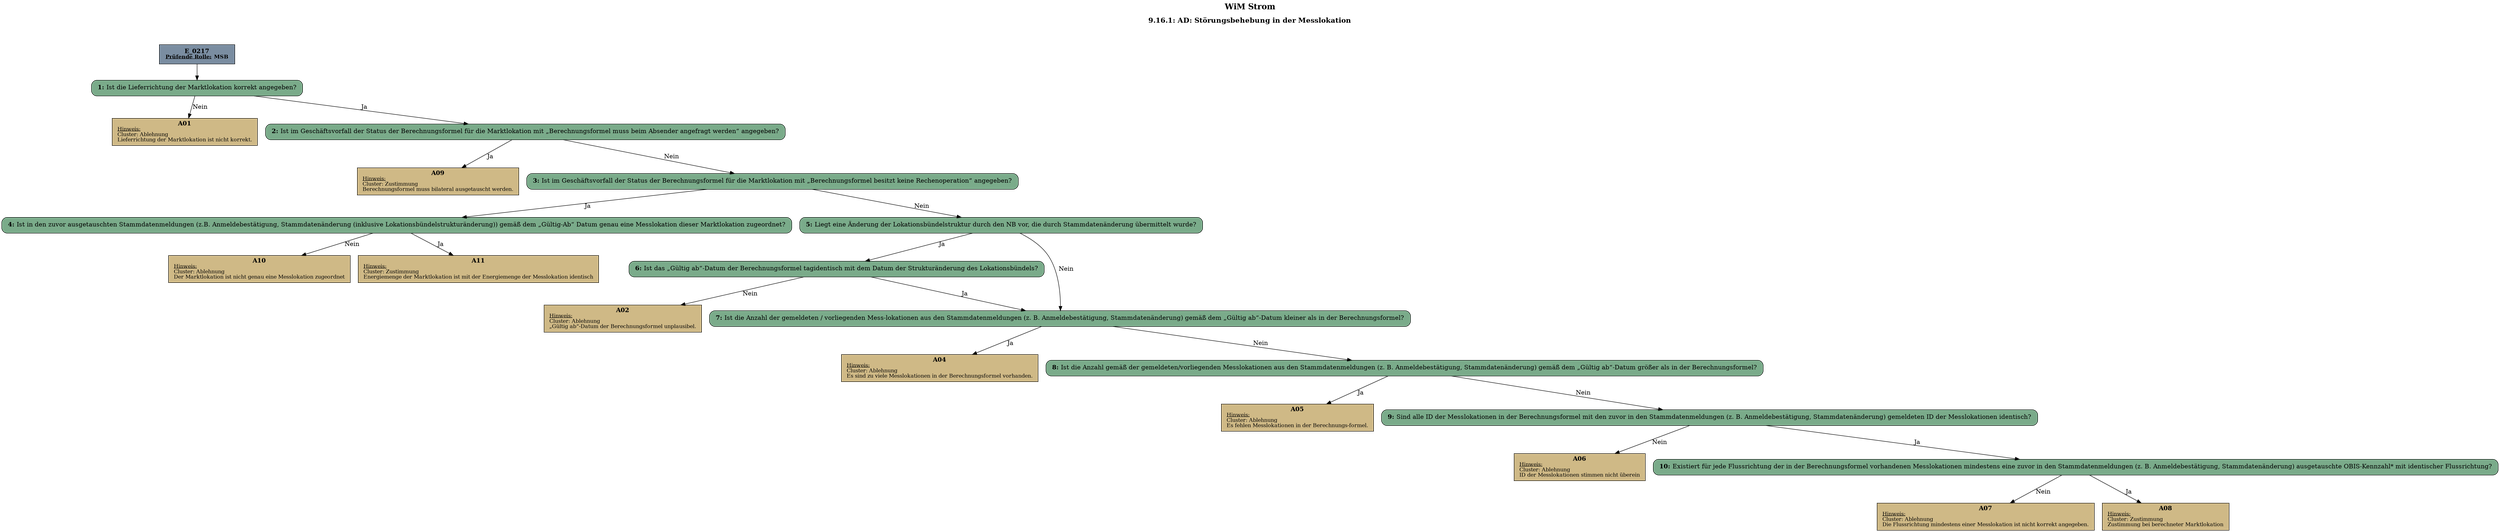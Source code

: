 digraph D {
    labelloc="t";
    label=<<B><FONT POINT-SIZE="18">WiM Strom</FONT></B><BR/><BR/><B><FONT POINT-SIZE="16">9.16.1: AD: Störungsbehebung in der Messlokation</FONT></B><BR/><BR/><BR/><BR/>>;
    "Start" [margin="0.2,0.12", shape=box, style=filled, fillcolor="#7a8da1", label=<<B>E_0217</B><BR align="center"/><FONT point-size="12"><B><U>Prüfende Rolle:</U> MSB</B></FONT><BR align="center"/>>];
    "1" [margin="0.2,0.12", shape=box, style="filled,rounded", fillcolor="#7aab8a", label=<<B>1: </B>Ist die Lieferrichtung der Marktlokation korrekt angegeben?<BR align="left"/>>];
    "A01" [margin="0.17,0.08", shape=box, style=filled, fillcolor="#cfb986", label=<<B>A01</B><BR align="center"/><FONT point-size="12"><U>Hinweis:</U><BR align="left"/>Cluster: Ablehnung<BR align="left"/>Lieferrichtung der Marktlokation ist nicht korrekt.<BR align="left"/></FONT>>];
    "2" [margin="0.2,0.12", shape=box, style="filled,rounded", fillcolor="#7aab8a", label=<<B>2: </B>Ist im Geschäftsvorfall der Status der Berechnungsformel für die Marktlokation mit „Berechnungsformel muss beim Absender angefragt werden“ angegeben?<BR align="left"/>>];
    "A09" [margin="0.17,0.08", shape=box, style=filled, fillcolor="#cfb986", label=<<B>A09</B><BR align="center"/><FONT point-size="12"><U>Hinweis:</U><BR align="left"/>Cluster: Zustimmung<BR align="left"/>Berechnungsformel muss bilateral ausgetauscht werden.<BR align="left"/></FONT>>];
    "3" [margin="0.2,0.12", shape=box, style="filled,rounded", fillcolor="#7aab8a", label=<<B>3: </B>Ist im Geschäftsvorfall der Status der Berechnungsformel für die Marktlokation mit „Berechnungsformel besitzt keine Rechenoperation“ angegeben?<BR align="left"/>>];
    "4" [margin="0.2,0.12", shape=box, style="filled,rounded", fillcolor="#7aab8a", label=<<B>4: </B>Ist in den zuvor ausgetauschten Stammdatenmeldungen (z.B. Anmeldebestätigung, Stammdatenänderung (inklusive Lokationsbündelstrukturänderung)) gemäß dem „Gültig-Ab“ Datum genau eine Messlokation dieser Marktlokation zugeordnet?<BR align="left"/>>];
    "A10" [margin="0.17,0.08", shape=box, style=filled, fillcolor="#cfb986", label=<<B>A10</B><BR align="center"/><FONT point-size="12"><U>Hinweis:</U><BR align="left"/>Cluster: Ablehnung<BR align="left"/>Der Marktlokation ist nicht genau eine Messlokation zugeordnet<BR align="left"/></FONT>>];
    "A11" [margin="0.17,0.08", shape=box, style=filled, fillcolor="#cfb986", label=<<B>A11</B><BR align="center"/><FONT point-size="12"><U>Hinweis:</U><BR align="left"/>Cluster: Zustimmung<BR align="left"/>Energiemenge der Marktlokation ist mit der Energiemenge der Messlokation identisch<BR align="left"/></FONT>>];
    "5" [margin="0.2,0.12", shape=box, style="filled,rounded", fillcolor="#7aab8a", label=<<B>5: </B>Liegt eine Änderung der Lokationsbündelstruktur durch den NB vor, die durch Stammdatenänderung übermittelt wurde?<BR align="left"/>>];
    "6" [margin="0.2,0.12", shape=box, style="filled,rounded", fillcolor="#7aab8a", label=<<B>6: </B>Ist das „Gültig ab“-Datum der Berechnungsformel tagidentisch mit dem Datum der Strukturänderung des Lokationsbündels?<BR align="left"/>>];
    "A02" [margin="0.17,0.08", shape=box, style=filled, fillcolor="#cfb986", label=<<B>A02</B><BR align="center"/><FONT point-size="12"><U>Hinweis:</U><BR align="left"/>Cluster: Ablehnung<BR align="left"/>„Gültig ab“-Datum der Berechnungsformel unplausibel.<BR align="left"/></FONT>>];
    "7" [margin="0.2,0.12", shape=box, style="filled,rounded", fillcolor="#7aab8a", label=<<B>7: </B>Ist die Anzahl der gemeldeten / vorliegenden Mess-lokationen aus den Stammdatenmeldungen (z. B. Anmeldebestätigung, Stammdatenänderung) gemäß dem „Gültig ab“-Datum kleiner als in der Berechnungsformel?<BR align="left"/>>];
    "A04" [margin="0.17,0.08", shape=box, style=filled, fillcolor="#cfb986", label=<<B>A04</B><BR align="center"/><FONT point-size="12"><U>Hinweis:</U><BR align="left"/>Cluster: Ablehnung<BR align="left"/>Es sind zu viele Messlokationen in der Berechnungsformel vorhanden.<BR align="left"/></FONT>>];
    "8" [margin="0.2,0.12", shape=box, style="filled,rounded", fillcolor="#7aab8a", label=<<B>8: </B>Ist die Anzahl gemäß der gemeldeten/vorliegenden Messlokationen aus den Stammdatenmeldungen (z. B. Anmeldebestätigung, Stammdatenänderung) gemäß dem „Gültig ab“-Datum größer als in der Berechnungsformel?<BR align="left"/>>];
    "A05" [margin="0.17,0.08", shape=box, style=filled, fillcolor="#cfb986", label=<<B>A05</B><BR align="center"/><FONT point-size="12"><U>Hinweis:</U><BR align="left"/>Cluster: Ablehnung<BR align="left"/>Es fehlen Messlokationen in der Berechnungs-formel.<BR align="left"/></FONT>>];
    "9" [margin="0.2,0.12", shape=box, style="filled,rounded", fillcolor="#7aab8a", label=<<B>9: </B>Sind alle ID der Messlokationen in der Berechnungsformel mit den zuvor in den Stammdatenmeldungen (z. B. Anmeldebestätigung, Stammdatenänderung) gemeldeten ID der Messlokationen identisch?<BR align="left"/>>];
    "A06" [margin="0.17,0.08", shape=box, style=filled, fillcolor="#cfb986", label=<<B>A06</B><BR align="center"/><FONT point-size="12"><U>Hinweis:</U><BR align="left"/>Cluster: Ablehnung<BR align="left"/>ID der Messlokationen stimmen nicht überein<BR align="left"/></FONT>>];
    "10" [margin="0.2,0.12", shape=box, style="filled,rounded", fillcolor="#7aab8a", label=<<B>10: </B>Existiert für jede Flussrichtung der in der Berechnungsformel vorhandenen Messlokationen mindestens eine zuvor in den Stammdatenmeldungen (z. B. Anmeldebestätigung, Stammdatenänderung) ausgetauschte OBIS-Kennzahl* mit identischer Flussrichtung?<BR align="left"/>>];
    "A07" [margin="0.17,0.08", shape=box, style=filled, fillcolor="#cfb986", label=<<B>A07</B><BR align="center"/><FONT point-size="12"><U>Hinweis:</U><BR align="left"/>Cluster: Ablehnung<BR align="left"/>Die Flussrichtung mindestens einer Messlokation ist nicht korrekt angegeben.<BR align="left"/></FONT>>];
    "A08" [margin="0.17,0.08", shape=box, style=filled, fillcolor="#cfb986", label=<<B>A08</B><BR align="center"/><FONT point-size="12"><U>Hinweis:</U><BR align="left"/>Cluster: Zustimmung<BR align="left"/>Zustimmung bei berechneter Marktlokation<BR align="left"/></FONT>>];

    "Start" -> "1";
    "1" -> "A01" [label="Nein"];
    "1" -> "2" [label="Ja"];
    "2" -> "A09" [label="Ja"];
    "2" -> "3" [label="Nein"];
    "3" -> "4" [label="Ja"];
    "3" -> "5" [label="Nein"];
    "4" -> "A10" [label="Nein"];
    "4" -> "A11" [label="Ja"];
    "5" -> "6" [label="Ja"];
    "5" -> "7" [label="Nein"];
    "6" -> "A02" [label="Nein"];
    "6" -> "7" [label="Ja"];
    "7" -> "A04" [label="Ja"];
    "7" -> "8" [label="Nein"];
    "8" -> "A05" [label="Ja"];
    "8" -> "9" [label="Nein"];
    "9" -> "A06" [label="Nein"];
    "9" -> "10" [label="Ja"];
    "10" -> "A07" [label="Nein"];
    "10" -> "A08" [label="Ja"];

    bgcolor="transparent";
}